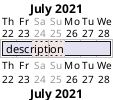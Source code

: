 @startgantt
project starts the 2021/07-22
saturday are closed
sunday are closed
[description] as [L0C0] lasts 5 days
@endgantt
